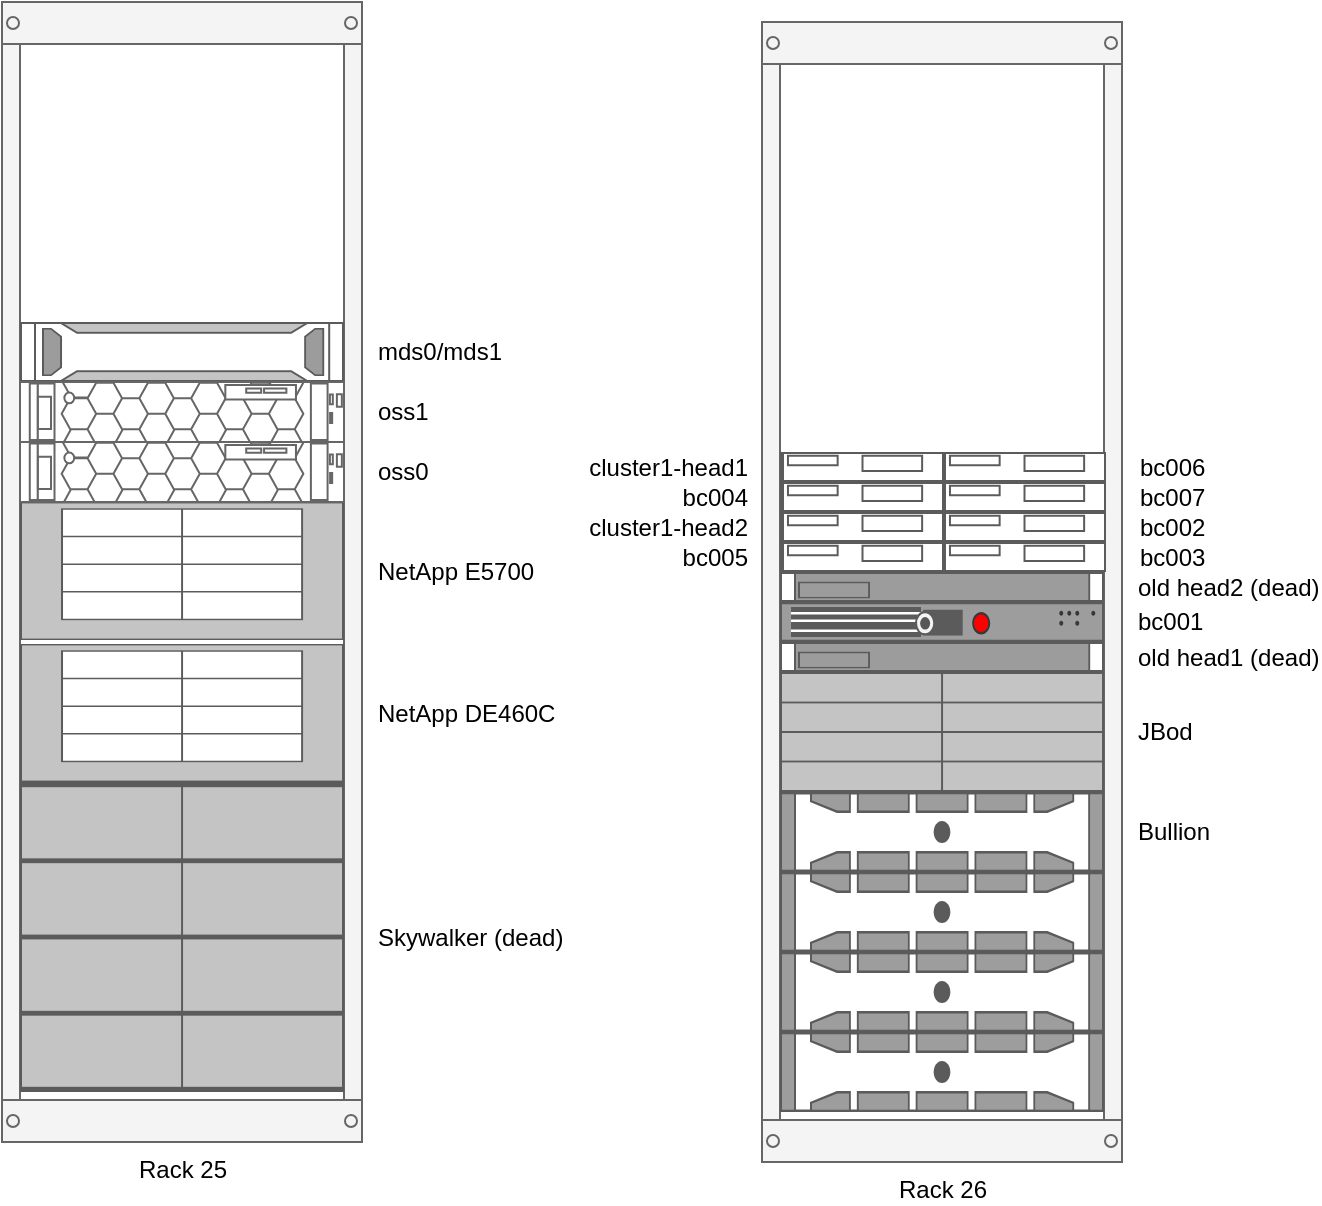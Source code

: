 <mxfile version="22.1.16" type="device">
  <diagram id="dK4zDFjCwPvc2o_Zu-HG" name="Page-1">
    <mxGraphModel dx="1434" dy="877" grid="1" gridSize="10" guides="1" tooltips="1" connect="1" arrows="1" fold="1" page="1" pageScale="1" pageWidth="827" pageHeight="1169" math="0" shadow="0">
      <root>
        <mxCell id="0" />
        <mxCell id="1" parent="0" />
        <mxCell id="eVVcJiLUGC9efGw6YGq7-47" value="" style="group" parent="1" vertex="1" connectable="0">
          <mxGeometry x="510" y="120" width="180" height="570" as="geometry" />
        </mxCell>
        <mxCell id="eVVcJiLUGC9efGw6YGq7-16" value="&lt;div&gt;Rack 26&lt;br&gt;&lt;/div&gt;" style="strokeColor=#666666;html=1;verticalLabelPosition=bottom;labelBackgroundColor=#ffffff;verticalAlign=top;outlineConnect=0;shadow=0;dashed=0;shape=mxgraph.rackGeneral.container;fillColor2=#f4f4f4;container=1;collapsible=0;childLayout=rack;allowGaps=1;marginLeft=9;marginRight=9;marginTop=21;marginBottom=22;textColor=#666666;numDisp=off;" parent="eVVcJiLUGC9efGw6YGq7-47" vertex="1">
          <mxGeometry width="180" height="570" as="geometry" />
        </mxCell>
        <mxCell id="eVVcJiLUGC9efGw6YGq7-18" value="" style="edgeStyle=orthogonalEdgeStyle;rounded=0;orthogonalLoop=1;jettySize=auto;html=1;" parent="eVVcJiLUGC9efGw6YGq7-16" source="eVVcJiLUGC9efGw6YGq7-19" target="eVVcJiLUGC9efGw6YGq7-21" edge="1">
          <mxGeometry relative="1" as="geometry" />
        </mxCell>
        <mxCell id="eVVcJiLUGC9efGw6YGq7-36" value="" style="shape=mxgraph.rack.hp.hp_bladesystem_s6500_enclosure;html=1;labelPosition=right;align=left;spacingLeft=15;dashed=0;shadow=0;fillColor=#ffffff;" parent="eVVcJiLUGC9efGw6YGq7-16" vertex="1">
          <mxGeometry x="9" y="215" width="162" height="60" as="geometry" />
        </mxCell>
        <mxCell id="eVVcJiLUGC9efGw6YGq7-15" value="&lt;div&gt;old head2 (dead)&lt;br&gt;&lt;/div&gt;" style="shape=mxgraph.rack.hp.hp_proliant_dl160_g8;html=1;labelPosition=right;align=left;spacingLeft=15;dashed=0;shadow=0;fillColor=#ffffff;" parent="eVVcJiLUGC9efGw6YGq7-16" vertex="1">
          <mxGeometry x="9" y="275" width="162" height="15" as="geometry" />
        </mxCell>
        <mxCell id="eVVcJiLUGC9efGw6YGq7-24" value="&lt;div&gt;bc001&lt;/div&gt;" style="strokeColor=#666666;html=1;labelPosition=right;align=left;spacingLeft=15;shadow=0;dashed=0;outlineConnect=0;shape=mxgraph.rack.f5.arx_500;" parent="eVVcJiLUGC9efGw6YGq7-16" vertex="1">
          <mxGeometry x="9" y="290" width="162" height="20" as="geometry" />
        </mxCell>
        <mxCell id="eVVcJiLUGC9efGw6YGq7-19" value="old head1 (dead)" style="shape=mxgraph.rack.hp.hp_proliant_dl160_g8;html=1;labelPosition=right;align=left;spacingLeft=15;dashed=0;shadow=0;fillColor=#ffffff;" parent="eVVcJiLUGC9efGw6YGq7-16" vertex="1">
          <mxGeometry x="9" y="310" width="162" height="15" as="geometry" />
        </mxCell>
        <mxCell id="eVVcJiLUGC9efGw6YGq7-13" value="JBod" style="shape=mxgraph.rack.hp.hp_bladesystem_s6500_enclosure;html=1;labelPosition=right;align=left;spacingLeft=15;dashed=0;shadow=0;fillColor=#ffffff;" parent="eVVcJiLUGC9efGw6YGq7-16" vertex="1">
          <mxGeometry x="9" y="325" width="162" height="60" as="geometry" />
        </mxCell>
        <mxCell id="eVVcJiLUGC9efGw6YGq7-23" value="" style="strokeColor=#666666;html=1;labelPosition=right;align=left;spacingLeft=15;shadow=0;dashed=0;outlineConnect=0;shape=mxgraph.rack.dell.dell_poweredge_2u;" parent="eVVcJiLUGC9efGw6YGq7-16" vertex="1">
          <mxGeometry x="9" y="505" width="162" height="40" as="geometry" />
        </mxCell>
        <mxCell id="eVVcJiLUGC9efGw6YGq7-22" value="" style="strokeColor=#666666;html=1;labelPosition=right;align=left;spacingLeft=15;shadow=0;dashed=0;outlineConnect=0;shape=mxgraph.rack.dell.dell_poweredge_2u;" parent="eVVcJiLUGC9efGw6YGq7-16" vertex="1">
          <mxGeometry x="9" y="465" width="162" height="40" as="geometry" />
        </mxCell>
        <mxCell id="eVVcJiLUGC9efGw6YGq7-21" value="" style="strokeColor=#666666;html=1;labelPosition=right;align=left;spacingLeft=15;shadow=0;dashed=0;outlineConnect=0;shape=mxgraph.rack.dell.dell_poweredge_2u;" parent="eVVcJiLUGC9efGw6YGq7-16" vertex="1">
          <mxGeometry x="9" y="425" width="162" height="40" as="geometry" />
        </mxCell>
        <mxCell id="eVVcJiLUGC9efGw6YGq7-20" value="Bullion" style="strokeColor=#666666;html=1;labelPosition=right;align=left;spacingLeft=15;shadow=0;dashed=0;outlineConnect=0;shape=mxgraph.rack.dell.dell_poweredge_2u;" parent="eVVcJiLUGC9efGw6YGq7-16" vertex="1">
          <mxGeometry x="9" y="385" width="162" height="40" as="geometry" />
        </mxCell>
        <mxCell id="eVVcJiLUGC9efGw6YGq7-37" value="&lt;div&gt;cluster1-head1&lt;/div&gt;" style="shape=mxgraph.rack.hp.hp_proliant_sl230s_g8;html=1;labelPosition=left;align=right;spacingLeft=0;dashed=0;shadow=0;fillColor=#ffffff;verticalLabelPosition=middle;verticalAlign=middle;spacingRight=16;" parent="eVVcJiLUGC9efGw6YGq7-47" vertex="1">
          <mxGeometry x="10" y="215" width="81" height="15" as="geometry" />
        </mxCell>
        <mxCell id="eVVcJiLUGC9efGw6YGq7-38" value="&lt;div&gt;bc006&lt;/div&gt;" style="shape=mxgraph.rack.hp.hp_proliant_sl230s_g8;html=1;labelPosition=right;align=left;spacingLeft=15;dashed=0;shadow=0;fillColor=#ffffff;" parent="eVVcJiLUGC9efGw6YGq7-47" vertex="1">
          <mxGeometry x="91" y="215" width="81" height="15" as="geometry" />
        </mxCell>
        <mxCell id="eVVcJiLUGC9efGw6YGq7-39" value="bc004" style="shape=mxgraph.rack.hp.hp_proliant_sl230s_g8;html=1;labelPosition=left;align=right;spacingLeft=0;dashed=0;shadow=0;fillColor=#ffffff;verticalLabelPosition=middle;verticalAlign=middle;spacingRight=16;" parent="eVVcJiLUGC9efGw6YGq7-47" vertex="1">
          <mxGeometry x="10" y="230" width="81" height="15" as="geometry" />
        </mxCell>
        <mxCell id="eVVcJiLUGC9efGw6YGq7-40" value="bc007" style="shape=mxgraph.rack.hp.hp_proliant_sl230s_g8;html=1;labelPosition=right;align=left;spacingLeft=15;dashed=0;shadow=0;fillColor=#ffffff;" parent="eVVcJiLUGC9efGw6YGq7-47" vertex="1">
          <mxGeometry x="91" y="230" width="81" height="15" as="geometry" />
        </mxCell>
        <mxCell id="eVVcJiLUGC9efGw6YGq7-41" value="&lt;div&gt;cluster1-head2&lt;/div&gt;" style="shape=mxgraph.rack.hp.hp_proliant_sl230s_g8;html=1;labelPosition=left;align=right;spacingLeft=0;dashed=0;shadow=0;fillColor=#ffffff;verticalLabelPosition=middle;verticalAlign=middle;spacingRight=16;" parent="eVVcJiLUGC9efGw6YGq7-47" vertex="1">
          <mxGeometry x="10" y="245" width="81" height="15" as="geometry" />
        </mxCell>
        <mxCell id="eVVcJiLUGC9efGw6YGq7-42" value="bc002" style="shape=mxgraph.rack.hp.hp_proliant_sl230s_g8;html=1;labelPosition=right;align=left;spacingLeft=15;dashed=0;shadow=0;fillColor=#ffffff;" parent="eVVcJiLUGC9efGw6YGq7-47" vertex="1">
          <mxGeometry x="91" y="245" width="81" height="15" as="geometry" />
        </mxCell>
        <mxCell id="eVVcJiLUGC9efGw6YGq7-43" value="&lt;div&gt;&lt;br&gt;&lt;/div&gt;&lt;div&gt;bc003&lt;/div&gt;&lt;div&gt;&lt;br&gt;&lt;/div&gt;" style="shape=mxgraph.rack.hp.hp_proliant_sl230s_g8;html=1;labelPosition=right;align=left;spacingLeft=15;dashed=0;shadow=0;fillColor=#ffffff;" parent="eVVcJiLUGC9efGw6YGq7-47" vertex="1">
          <mxGeometry x="91" y="260" width="81" height="15" as="geometry" />
        </mxCell>
        <mxCell id="eVVcJiLUGC9efGw6YGq7-46" value="&lt;div&gt;bc005&lt;/div&gt;" style="shape=mxgraph.rack.hp.hp_proliant_sl230s_g8;html=1;labelPosition=left;align=right;spacingLeft=0;dashed=0;shadow=0;fillColor=#ffffff;verticalLabelPosition=middle;verticalAlign=middle;spacingRight=16;" parent="eVVcJiLUGC9efGw6YGq7-47" vertex="1">
          <mxGeometry x="10" y="260" width="81" height="15" as="geometry" />
        </mxCell>
        <mxCell id="eVVcJiLUGC9efGw6YGq7-48" value="mds" style="group" parent="1" vertex="1" connectable="0">
          <mxGeometry x="130" y="110" width="180" height="570" as="geometry" />
        </mxCell>
        <mxCell id="eVVcJiLUGC9efGw6YGq7-49" value="&lt;div&gt;Rack 25&lt;/div&gt;" style="strokeColor=#666666;html=1;verticalLabelPosition=bottom;labelBackgroundColor=#ffffff;verticalAlign=top;outlineConnect=0;shadow=0;dashed=0;shape=mxgraph.rackGeneral.container;fillColor2=#f4f4f4;container=1;collapsible=0;childLayout=rack;allowGaps=1;marginLeft=9;marginRight=9;marginTop=21;marginBottom=22;textColor=#666666;numDisp=off;" parent="eVVcJiLUGC9efGw6YGq7-48" vertex="1">
          <mxGeometry width="180" height="570" as="geometry" />
        </mxCell>
        <mxCell id="eVVcJiLUGC9efGw6YGq7-73" value="mds0/mds1" style="shape=mxgraph.rack.hp.hp_proliant_dl385p_g8;html=1;labelPosition=right;align=left;spacingLeft=15;dashed=0;shadow=0;fillColor=#ffffff;" parent="eVVcJiLUGC9efGw6YGq7-49" vertex="1">
          <mxGeometry x="9" y="160" width="162" height="30" as="geometry" />
        </mxCell>
        <mxCell id="eVVcJiLUGC9efGw6YGq7-71" value="oss1" style="strokeColor=#666666;html=1;labelPosition=right;align=left;spacingLeft=15;shadow=0;dashed=0;outlineConnect=0;shape=mxgraph.rack.dell.poweredge_r7425;" parent="eVVcJiLUGC9efGw6YGq7-49" vertex="1">
          <mxGeometry x="9" y="190" width="162" height="30" as="geometry" />
        </mxCell>
        <mxCell id="eVVcJiLUGC9efGw6YGq7-69" value="NetApp E5700" style="shape=mxgraph.rack.hp.hp_bladesystem_c3000_enclosure;html=1;labelPosition=right;align=left;spacingLeft=15;dashed=0;shadow=0;fillColor=#ffffff;" parent="eVVcJiLUGC9efGw6YGq7-49" vertex="1">
          <mxGeometry x="9" y="250" width="162" height="69" as="geometry" />
        </mxCell>
        <mxCell id="oNU2rkn6gndreFkS0zF9-1" value="NetApp DE460C" style="shape=mxgraph.rack.hp.hp_bladesystem_c3000_enclosure;html=1;labelPosition=right;align=left;spacingLeft=15;dashed=0;shadow=0;fillColor=#ffffff;" parent="eVVcJiLUGC9efGw6YGq7-49" vertex="1">
          <mxGeometry x="9" y="321" width="162" height="69" as="geometry" />
        </mxCell>
        <mxCell id="eVVcJiLUGC9efGw6YGq7-68" value="&lt;div&gt;Skywalker (dead)&lt;/div&gt;" style="shape=mxgraph.rack.hp.hp_bladesystem_s6500_enclosure;html=1;labelPosition=right;align=left;spacingLeft=15;dashed=0;shadow=0;fillColor=#ffffff;" parent="eVVcJiLUGC9efGw6YGq7-49" vertex="1">
          <mxGeometry x="9" y="390" width="162" height="155" as="geometry" />
        </mxCell>
        <mxCell id="eVVcJiLUGC9efGw6YGq7-70" value="oss0" style="strokeColor=#666666;html=1;labelPosition=right;align=left;spacingLeft=15;shadow=0;dashed=0;outlineConnect=0;shape=mxgraph.rack.dell.poweredge_r7425;" parent="eVVcJiLUGC9efGw6YGq7-48" vertex="1">
          <mxGeometry x="9" y="220" width="162" height="30" as="geometry" />
        </mxCell>
      </root>
    </mxGraphModel>
  </diagram>
</mxfile>
